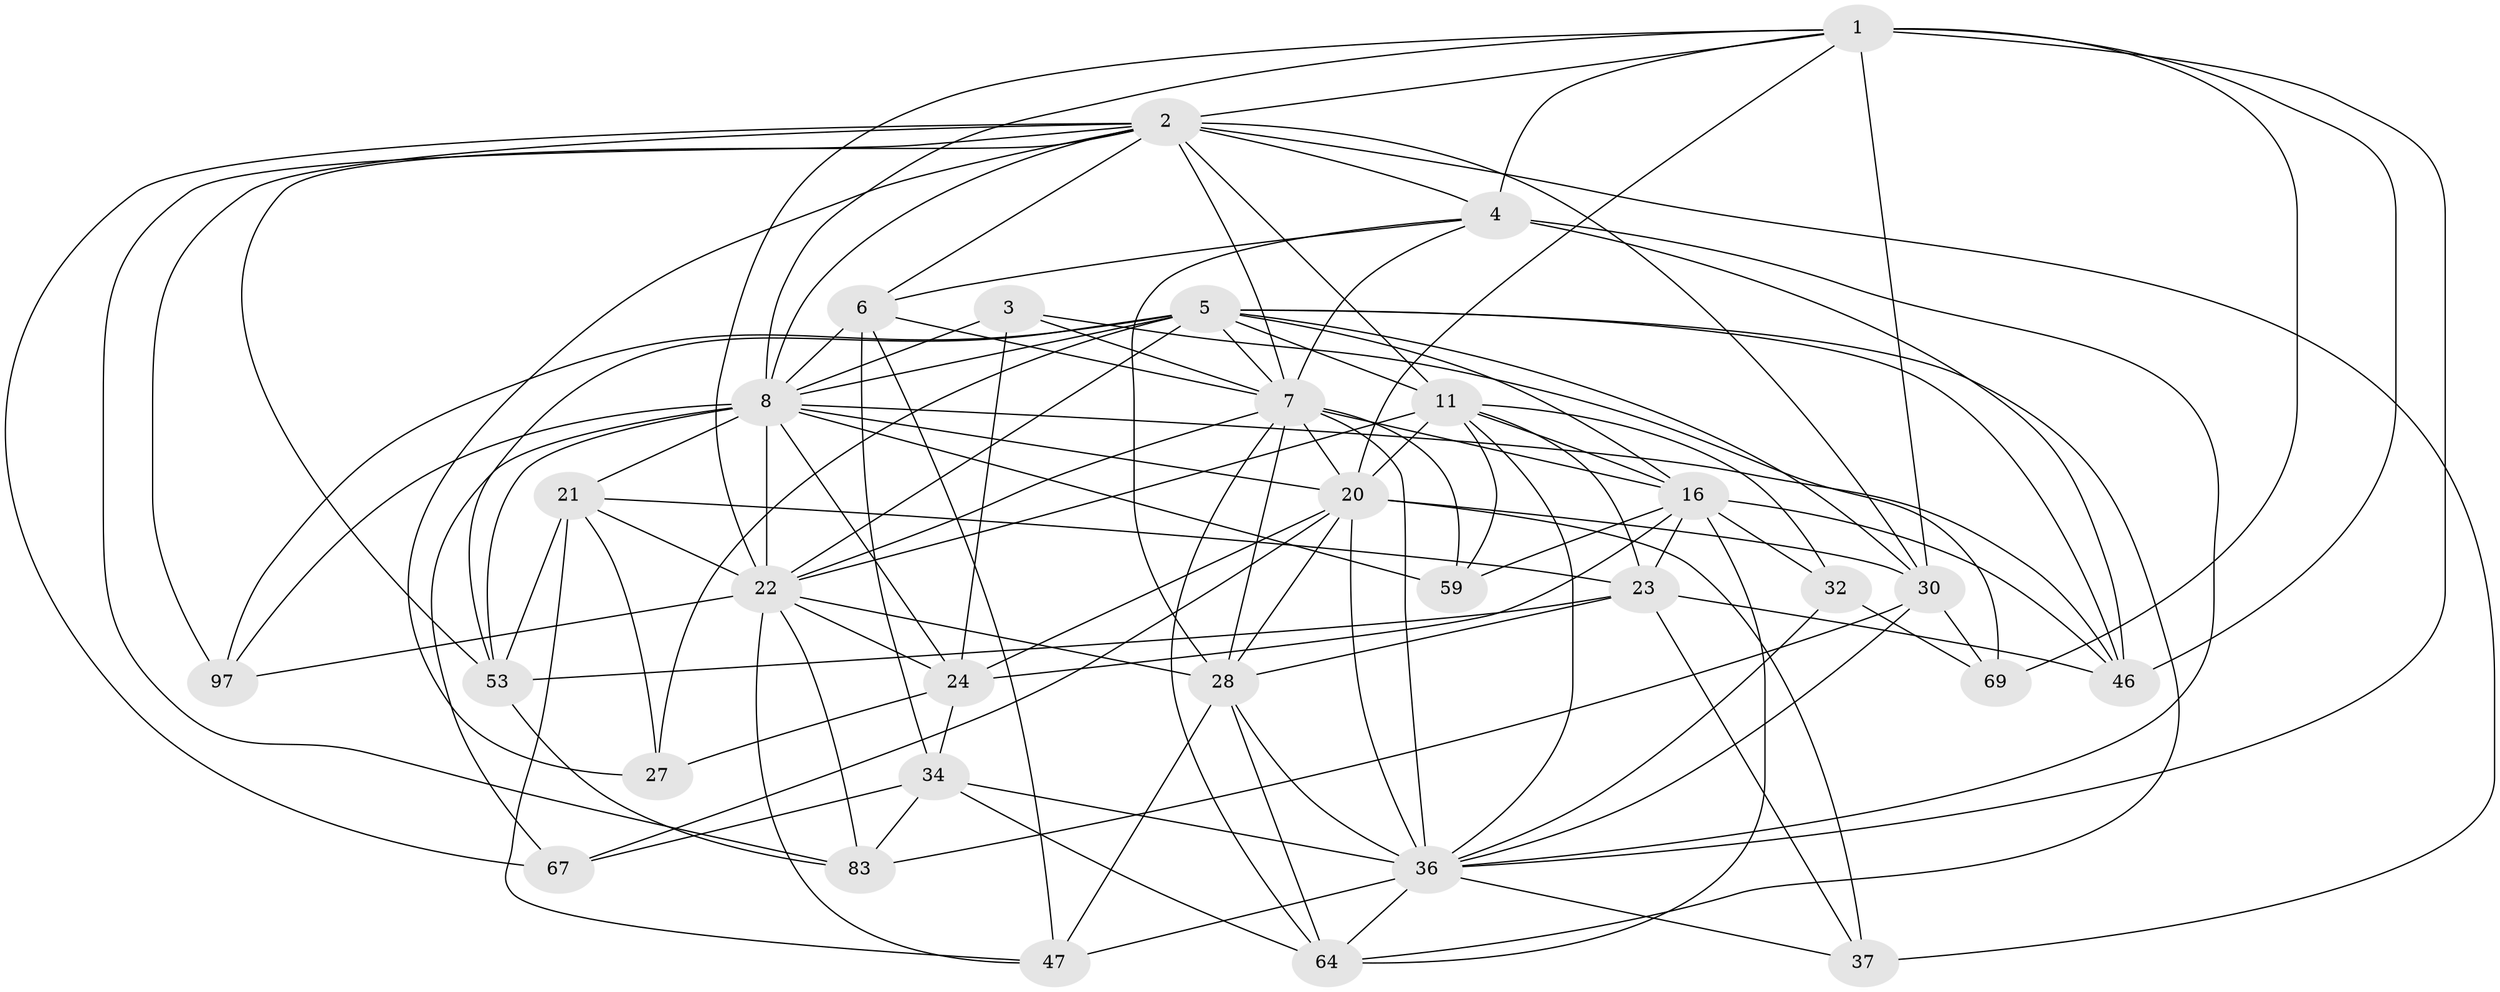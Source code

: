 // original degree distribution, {4: 1.0}
// Generated by graph-tools (version 1.1) at 2025/20/03/04/25 18:20:44]
// undirected, 31 vertices, 112 edges
graph export_dot {
graph [start="1"]
  node [color=gray90,style=filled];
  1 [super="+82+9+78"];
  2 [super="+33+19"];
  3 [super="+62"];
  4 [super="+26+42"];
  5 [super="+14+56+35"];
  6 [super="+25+79"];
  7 [super="+15+12+89"];
  8 [super="+75+86+88+10"];
  11 [super="+17"];
  16 [super="+61+90"];
  20 [super="+63+44+74"];
  21 [super="+41"];
  22 [super="+103+39"];
  23 [super="+77+43"];
  24 [super="+71+29"];
  27;
  28 [super="+80+58"];
  30 [super="+55+48"];
  32;
  34 [super="+38"];
  36 [super="+98+101+45+49"];
  37;
  46 [super="+50"];
  47 [super="+52"];
  53 [super="+76+57+87"];
  59;
  64 [super="+93"];
  67;
  69;
  83 [super="+95"];
  97;
  1 -- 20;
  1 -- 22;
  1 -- 36 [weight=2];
  1 -- 30;
  1 -- 2;
  1 -- 69;
  1 -- 8;
  1 -- 46;
  1 -- 4;
  2 -- 4;
  2 -- 67;
  2 -- 37;
  2 -- 8;
  2 -- 27;
  2 -- 30;
  2 -- 7;
  2 -- 97;
  2 -- 83;
  2 -- 6;
  2 -- 11 [weight=2];
  2 -- 53;
  3 -- 69;
  3 -- 7 [weight=2];
  3 -- 24;
  3 -- 8 [weight=2];
  4 -- 7 [weight=2];
  4 -- 6;
  4 -- 28;
  4 -- 36;
  4 -- 46;
  5 -- 27;
  5 -- 30;
  5 -- 16;
  5 -- 97;
  5 -- 7 [weight=2];
  5 -- 64;
  5 -- 22;
  5 -- 8;
  5 -- 53 [weight=2];
  5 -- 46;
  5 -- 11 [weight=2];
  6 -- 8 [weight=2];
  6 -- 7;
  6 -- 34 [weight=2];
  6 -- 47;
  7 -- 64;
  7 -- 16 [weight=2];
  7 -- 59;
  7 -- 28;
  7 -- 36 [weight=2];
  7 -- 20 [weight=2];
  7 -- 22;
  8 -- 59;
  8 -- 53 [weight=3];
  8 -- 20;
  8 -- 46;
  8 -- 22 [weight=2];
  8 -- 97;
  8 -- 67;
  8 -- 21;
  8 -- 24 [weight=2];
  11 -- 59;
  11 -- 36;
  11 -- 22 [weight=2];
  11 -- 32;
  11 -- 16;
  11 -- 20;
  11 -- 23;
  16 -- 46;
  16 -- 24;
  16 -- 32;
  16 -- 23;
  16 -- 59;
  16 -- 64;
  20 -- 67;
  20 -- 30 [weight=2];
  20 -- 36;
  20 -- 37;
  20 -- 24;
  20 -- 28;
  21 -- 27;
  21 -- 23;
  21 -- 47;
  21 -- 22;
  21 -- 53;
  22 -- 83 [weight=2];
  22 -- 24;
  22 -- 97;
  22 -- 47;
  22 -- 28;
  23 -- 28;
  23 -- 53 [weight=2];
  23 -- 37;
  23 -- 46;
  24 -- 27;
  24 -- 34;
  28 -- 64;
  28 -- 36;
  28 -- 47;
  30 -- 83;
  30 -- 69;
  30 -- 36;
  32 -- 69;
  32 -- 36;
  34 -- 83;
  34 -- 36 [weight=2];
  34 -- 64;
  34 -- 67;
  36 -- 64;
  36 -- 47 [weight=2];
  36 -- 37;
  53 -- 83;
}
